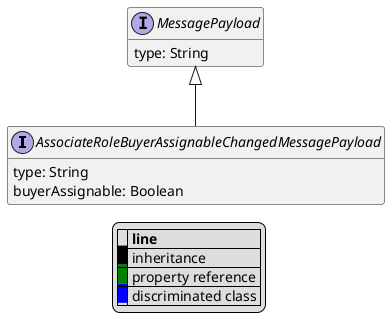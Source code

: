 @startuml

hide empty fields
hide empty methods
legend
|= |= line |
|<back:black>   </back>| inheritance |
|<back:green>   </back>| property reference |
|<back:blue>   </back>| discriminated class |
endlegend
interface AssociateRoleBuyerAssignableChangedMessagePayload [[AssociateRoleBuyerAssignableChangedMessagePayload.svg]] extends MessagePayload {
    type: String
    buyerAssignable: Boolean
}
interface MessagePayload [[MessagePayload.svg]]  {
    type: String
}





@enduml
